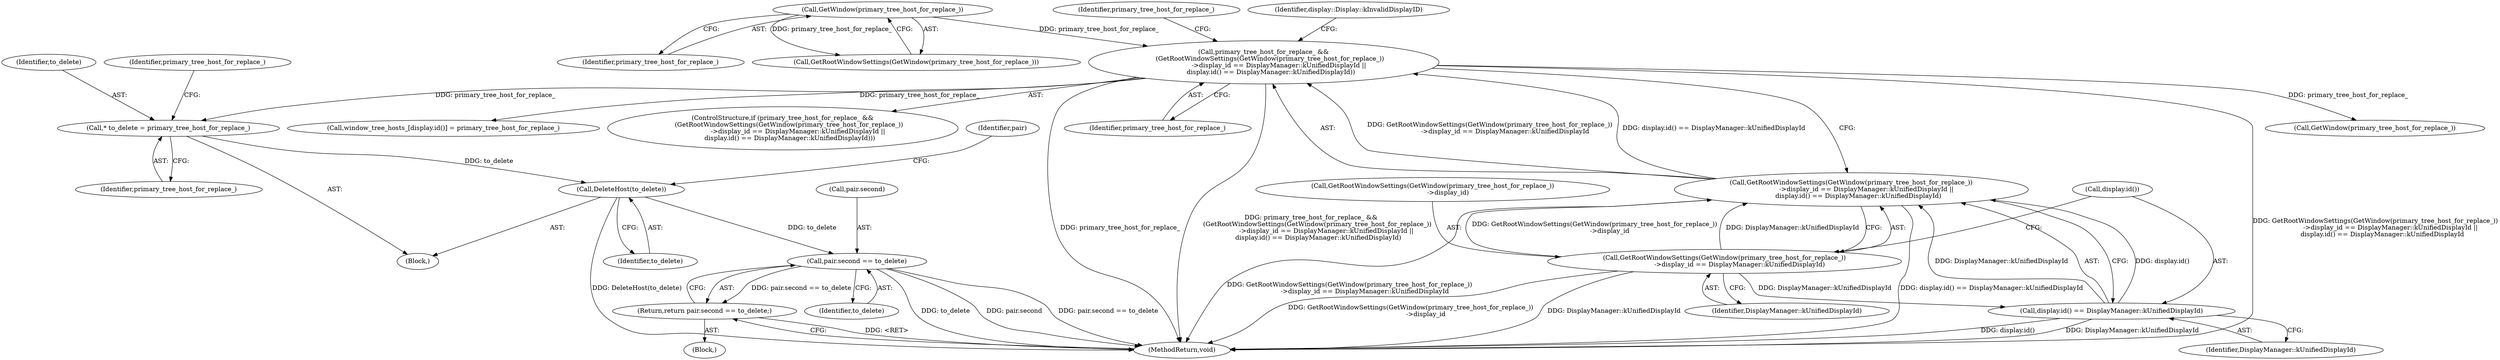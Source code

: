 digraph "0_Chrome_62b8b6e168a12263aab6b88dbef0b900cc37309f_3@pointer" {
"1000158" [label="(Call,DeleteHost(to_delete))"];
"1000138" [label="(Call,* to_delete = primary_tree_host_for_replace_)"];
"1000104" [label="(Call,primary_tree_host_for_replace_ &&\n      (GetRootWindowSettings(GetWindow(primary_tree_host_for_replace_))\n               ->display_id == DisplayManager::kUnifiedDisplayId ||\n       display.id() == DisplayManager::kUnifiedDisplayId))"];
"1000110" [label="(Call,GetWindow(primary_tree_host_for_replace_))"];
"1000106" [label="(Call,GetRootWindowSettings(GetWindow(primary_tree_host_for_replace_))\n               ->display_id == DisplayManager::kUnifiedDisplayId ||\n       display.id() == DisplayManager::kUnifiedDisplayId)"];
"1000107" [label="(Call,GetRootWindowSettings(GetWindow(primary_tree_host_for_replace_))\n               ->display_id == DisplayManager::kUnifiedDisplayId)"];
"1000114" [label="(Call,display.id() == DisplayManager::kUnifiedDisplayId)"];
"1000162" [label="(Call,pair.second == to_delete)"];
"1000161" [label="(Return,return pair.second == to_delete;)"];
"1000139" [label="(Identifier,to_delete)"];
"1000166" [label="(Identifier,to_delete)"];
"1000188" [label="(Call,GetWindow(primary_tree_host_for_replace_))"];
"1000180" [label="(Call,window_tree_hosts_[display.id()] = primary_tree_host_for_replace_)"];
"1000104" [label="(Call,primary_tree_host_for_replace_ &&\n      (GetRootWindowSettings(GetWindow(primary_tree_host_for_replace_))\n               ->display_id == DisplayManager::kUnifiedDisplayId ||\n       display.id() == DisplayManager::kUnifiedDisplayId))"];
"1000117" [label="(Block,)"];
"1000109" [label="(Call,GetRootWindowSettings(GetWindow(primary_tree_host_for_replace_)))"];
"1000111" [label="(Identifier,primary_tree_host_for_replace_)"];
"1000140" [label="(Identifier,primary_tree_host_for_replace_)"];
"1000110" [label="(Call,GetWindow(primary_tree_host_for_replace_))"];
"1000113" [label="(Identifier,DisplayManager::kUnifiedDisplayId)"];
"1000161" [label="(Return,return pair.second == to_delete;)"];
"1000142" [label="(Identifier,primary_tree_host_for_replace_)"];
"1000164" [label="(Identifier,pair)"];
"1000119" [label="(Identifier,display::Display::kInvalidDisplayID)"];
"1000138" [label="(Call,* to_delete = primary_tree_host_for_replace_)"];
"1000108" [label="(Call,GetRootWindowSettings(GetWindow(primary_tree_host_for_replace_))\n               ->display_id)"];
"1000160" [label="(Block,)"];
"1000107" [label="(Call,GetRootWindowSettings(GetWindow(primary_tree_host_for_replace_))\n               ->display_id == DisplayManager::kUnifiedDisplayId)"];
"1000159" [label="(Identifier,to_delete)"];
"1000162" [label="(Call,pair.second == to_delete)"];
"1000103" [label="(ControlStructure,if (primary_tree_host_for_replace_ &&\n      (GetRootWindowSettings(GetWindow(primary_tree_host_for_replace_))\n               ->display_id == DisplayManager::kUnifiedDisplayId ||\n       display.id() == DisplayManager::kUnifiedDisplayId)))"];
"1000163" [label="(Call,pair.second)"];
"1000106" [label="(Call,GetRootWindowSettings(GetWindow(primary_tree_host_for_replace_))\n               ->display_id == DisplayManager::kUnifiedDisplayId ||\n       display.id() == DisplayManager::kUnifiedDisplayId)"];
"1000116" [label="(Identifier,DisplayManager::kUnifiedDisplayId)"];
"1000115" [label="(Call,display.id())"];
"1000114" [label="(Call,display.id() == DisplayManager::kUnifiedDisplayId)"];
"1000231" [label="(MethodReturn,void)"];
"1000173" [label="(Identifier,primary_tree_host_for_replace_)"];
"1000105" [label="(Identifier,primary_tree_host_for_replace_)"];
"1000158" [label="(Call,DeleteHost(to_delete))"];
"1000158" -> "1000117"  [label="AST: "];
"1000158" -> "1000159"  [label="CFG: "];
"1000159" -> "1000158"  [label="AST: "];
"1000164" -> "1000158"  [label="CFG: "];
"1000158" -> "1000231"  [label="DDG: DeleteHost(to_delete)"];
"1000138" -> "1000158"  [label="DDG: to_delete"];
"1000158" -> "1000162"  [label="DDG: to_delete"];
"1000138" -> "1000117"  [label="AST: "];
"1000138" -> "1000140"  [label="CFG: "];
"1000139" -> "1000138"  [label="AST: "];
"1000140" -> "1000138"  [label="AST: "];
"1000142" -> "1000138"  [label="CFG: "];
"1000104" -> "1000138"  [label="DDG: primary_tree_host_for_replace_"];
"1000104" -> "1000103"  [label="AST: "];
"1000104" -> "1000105"  [label="CFG: "];
"1000104" -> "1000106"  [label="CFG: "];
"1000105" -> "1000104"  [label="AST: "];
"1000106" -> "1000104"  [label="AST: "];
"1000119" -> "1000104"  [label="CFG: "];
"1000173" -> "1000104"  [label="CFG: "];
"1000104" -> "1000231"  [label="DDG: primary_tree_host_for_replace_ &&\n      (GetRootWindowSettings(GetWindow(primary_tree_host_for_replace_))\n               ->display_id == DisplayManager::kUnifiedDisplayId ||\n       display.id() == DisplayManager::kUnifiedDisplayId)"];
"1000104" -> "1000231"  [label="DDG: primary_tree_host_for_replace_"];
"1000104" -> "1000231"  [label="DDG: GetRootWindowSettings(GetWindow(primary_tree_host_for_replace_))\n               ->display_id == DisplayManager::kUnifiedDisplayId ||\n       display.id() == DisplayManager::kUnifiedDisplayId"];
"1000110" -> "1000104"  [label="DDG: primary_tree_host_for_replace_"];
"1000106" -> "1000104"  [label="DDG: GetRootWindowSettings(GetWindow(primary_tree_host_for_replace_))\n               ->display_id == DisplayManager::kUnifiedDisplayId"];
"1000106" -> "1000104"  [label="DDG: display.id() == DisplayManager::kUnifiedDisplayId"];
"1000104" -> "1000180"  [label="DDG: primary_tree_host_for_replace_"];
"1000104" -> "1000188"  [label="DDG: primary_tree_host_for_replace_"];
"1000110" -> "1000109"  [label="AST: "];
"1000110" -> "1000111"  [label="CFG: "];
"1000111" -> "1000110"  [label="AST: "];
"1000109" -> "1000110"  [label="CFG: "];
"1000110" -> "1000109"  [label="DDG: primary_tree_host_for_replace_"];
"1000106" -> "1000107"  [label="CFG: "];
"1000106" -> "1000114"  [label="CFG: "];
"1000107" -> "1000106"  [label="AST: "];
"1000114" -> "1000106"  [label="AST: "];
"1000106" -> "1000231"  [label="DDG: GetRootWindowSettings(GetWindow(primary_tree_host_for_replace_))\n               ->display_id == DisplayManager::kUnifiedDisplayId"];
"1000106" -> "1000231"  [label="DDG: display.id() == DisplayManager::kUnifiedDisplayId"];
"1000107" -> "1000106"  [label="DDG: GetRootWindowSettings(GetWindow(primary_tree_host_for_replace_))\n               ->display_id"];
"1000107" -> "1000106"  [label="DDG: DisplayManager::kUnifiedDisplayId"];
"1000114" -> "1000106"  [label="DDG: display.id()"];
"1000114" -> "1000106"  [label="DDG: DisplayManager::kUnifiedDisplayId"];
"1000107" -> "1000113"  [label="CFG: "];
"1000108" -> "1000107"  [label="AST: "];
"1000113" -> "1000107"  [label="AST: "];
"1000115" -> "1000107"  [label="CFG: "];
"1000107" -> "1000231"  [label="DDG: GetRootWindowSettings(GetWindow(primary_tree_host_for_replace_))\n               ->display_id"];
"1000107" -> "1000231"  [label="DDG: DisplayManager::kUnifiedDisplayId"];
"1000107" -> "1000114"  [label="DDG: DisplayManager::kUnifiedDisplayId"];
"1000114" -> "1000116"  [label="CFG: "];
"1000115" -> "1000114"  [label="AST: "];
"1000116" -> "1000114"  [label="AST: "];
"1000114" -> "1000231"  [label="DDG: display.id()"];
"1000114" -> "1000231"  [label="DDG: DisplayManager::kUnifiedDisplayId"];
"1000162" -> "1000161"  [label="AST: "];
"1000162" -> "1000166"  [label="CFG: "];
"1000163" -> "1000162"  [label="AST: "];
"1000166" -> "1000162"  [label="AST: "];
"1000161" -> "1000162"  [label="CFG: "];
"1000162" -> "1000231"  [label="DDG: to_delete"];
"1000162" -> "1000231"  [label="DDG: pair.second"];
"1000162" -> "1000231"  [label="DDG: pair.second == to_delete"];
"1000162" -> "1000161"  [label="DDG: pair.second == to_delete"];
"1000161" -> "1000160"  [label="AST: "];
"1000231" -> "1000161"  [label="CFG: "];
"1000161" -> "1000231"  [label="DDG: <RET>"];
}

